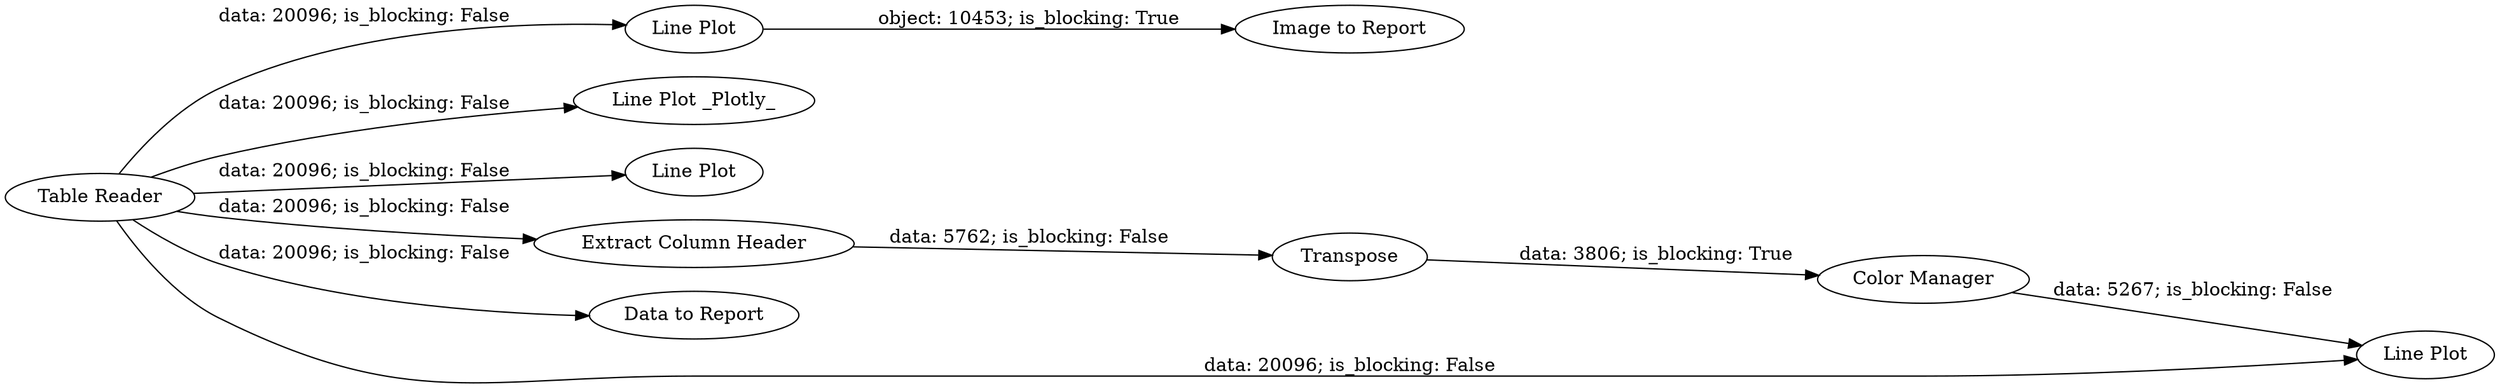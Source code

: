 digraph {
	"-7021005961552441268_150" [label="Line Plot"]
	"-7021005961552441268_151" [label="Line Plot _Plotly_"]
	"-7021005961552441268_19" [label=Transpose]
	"-7021005961552441268_154" [label="Image to Report"]
	"-7021005961552441268_149" [label="Line Plot"]
	"-7021005961552441268_18" [label="Extract Column Header"]
	"-7021005961552441268_153" [label="Data to Report"]
	"-7021005961552441268_148" [label="Line Plot"]
	"-7021005961552441268_20" [label="Color Manager"]
	"-7021005961552441268_152" [label="Table Reader"]
	"-7021005961552441268_152" -> "-7021005961552441268_18" [label="data: 20096; is_blocking: False"]
	"-7021005961552441268_18" -> "-7021005961552441268_19" [label="data: 5762; is_blocking: False"]
	"-7021005961552441268_152" -> "-7021005961552441268_149" [label="data: 20096; is_blocking: False"]
	"-7021005961552441268_152" -> "-7021005961552441268_150" [label="data: 20096; is_blocking: False"]
	"-7021005961552441268_152" -> "-7021005961552441268_153" [label="data: 20096; is_blocking: False"]
	"-7021005961552441268_150" -> "-7021005961552441268_154" [label="object: 10453; is_blocking: True"]
	"-7021005961552441268_152" -> "-7021005961552441268_151" [label="data: 20096; is_blocking: False"]
	"-7021005961552441268_19" -> "-7021005961552441268_20" [label="data: 3806; is_blocking: True"]
	"-7021005961552441268_20" -> "-7021005961552441268_148" [label="data: 5267; is_blocking: False"]
	"-7021005961552441268_152" -> "-7021005961552441268_148" [label="data: 20096; is_blocking: False"]
	rankdir=LR
}
